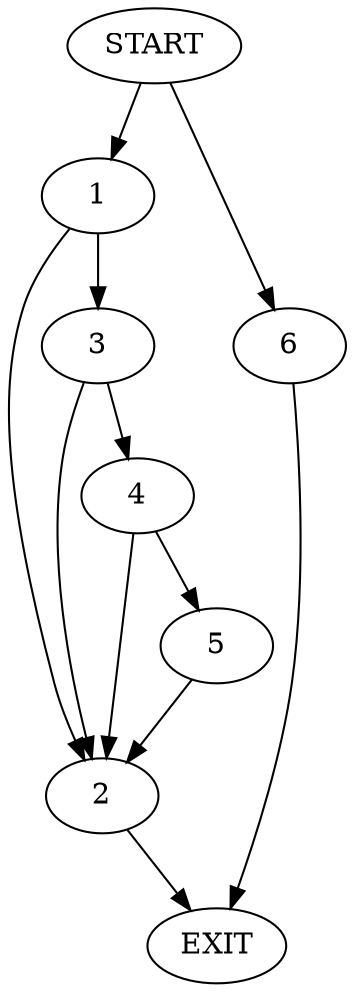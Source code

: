 digraph {
0 [label="START"]
7 [label="EXIT"]
0 -> 1
1 -> 2
1 -> 3
3 -> 2
3 -> 4
2 -> 7
4 -> 5
4 -> 2
5 -> 2
0 -> 6
6 -> 7
}
